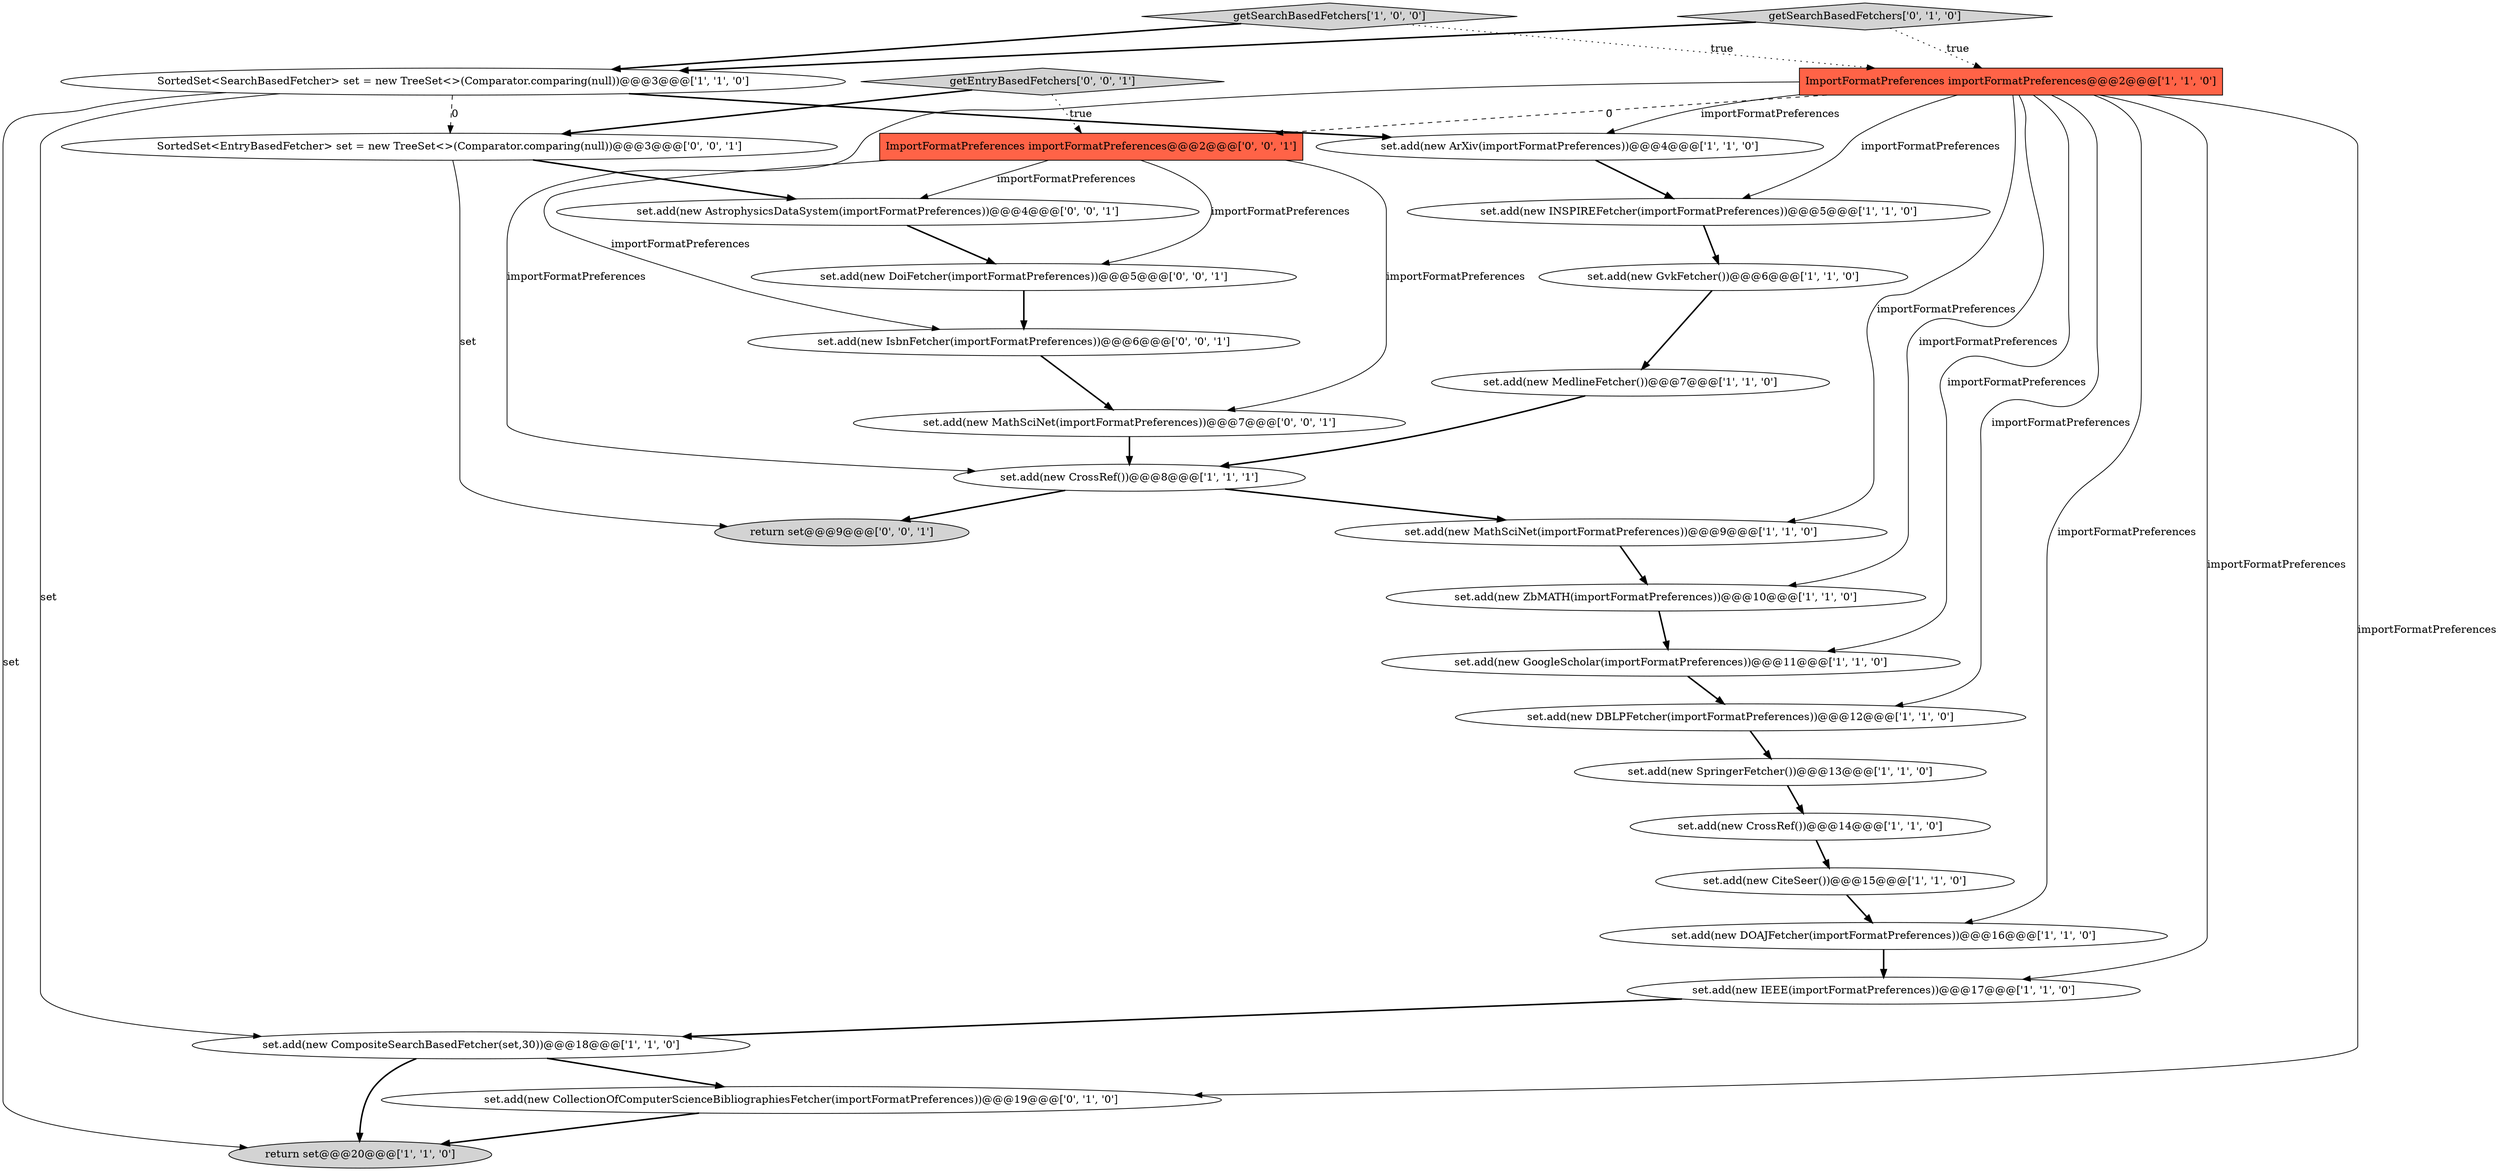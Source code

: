 digraph {
11 [style = filled, label = "set.add(new ZbMATH(importFormatPreferences))@@@10@@@['1', '1', '0']", fillcolor = white, shape = ellipse image = "AAA0AAABBB1BBB"];
16 [style = filled, label = "set.add(new GvkFetcher())@@@6@@@['1', '1', '0']", fillcolor = white, shape = ellipse image = "AAA0AAABBB1BBB"];
25 [style = filled, label = "return set@@@9@@@['0', '0', '1']", fillcolor = lightgray, shape = ellipse image = "AAA0AAABBB3BBB"];
1 [style = filled, label = "set.add(new CrossRef())@@@14@@@['1', '1', '0']", fillcolor = white, shape = ellipse image = "AAA0AAABBB1BBB"];
19 [style = filled, label = "set.add(new CollectionOfComputerScienceBibliographiesFetcher(importFormatPreferences))@@@19@@@['0', '1', '0']", fillcolor = white, shape = ellipse image = "AAA1AAABBB2BBB"];
12 [style = filled, label = "return set@@@20@@@['1', '1', '0']", fillcolor = lightgray, shape = ellipse image = "AAA0AAABBB1BBB"];
9 [style = filled, label = "set.add(new CompositeSearchBasedFetcher(set,30))@@@18@@@['1', '1', '0']", fillcolor = white, shape = ellipse image = "AAA0AAABBB1BBB"];
27 [style = filled, label = "SortedSet<EntryBasedFetcher> set = new TreeSet<>(Comparator.comparing(null))@@@3@@@['0', '0', '1']", fillcolor = white, shape = ellipse image = "AAA0AAABBB3BBB"];
6 [style = filled, label = "set.add(new DBLPFetcher(importFormatPreferences))@@@12@@@['1', '1', '0']", fillcolor = white, shape = ellipse image = "AAA0AAABBB1BBB"];
21 [style = filled, label = "set.add(new MathSciNet(importFormatPreferences))@@@7@@@['0', '0', '1']", fillcolor = white, shape = ellipse image = "AAA0AAABBB3BBB"];
22 [style = filled, label = "set.add(new DoiFetcher(importFormatPreferences))@@@5@@@['0', '0', '1']", fillcolor = white, shape = ellipse image = "AAA0AAABBB3BBB"];
0 [style = filled, label = "set.add(new MedlineFetcher())@@@7@@@['1', '1', '0']", fillcolor = white, shape = ellipse image = "AAA0AAABBB1BBB"];
17 [style = filled, label = "set.add(new INSPIREFetcher(importFormatPreferences))@@@5@@@['1', '1', '0']", fillcolor = white, shape = ellipse image = "AAA0AAABBB1BBB"];
2 [style = filled, label = "set.add(new IEEE(importFormatPreferences))@@@17@@@['1', '1', '0']", fillcolor = white, shape = ellipse image = "AAA0AAABBB1BBB"];
15 [style = filled, label = "getSearchBasedFetchers['1', '0', '0']", fillcolor = lightgray, shape = diamond image = "AAA0AAABBB1BBB"];
3 [style = filled, label = "set.add(new ArXiv(importFormatPreferences))@@@4@@@['1', '1', '0']", fillcolor = white, shape = ellipse image = "AAA0AAABBB1BBB"];
14 [style = filled, label = "SortedSet<SearchBasedFetcher> set = new TreeSet<>(Comparator.comparing(null))@@@3@@@['1', '1', '0']", fillcolor = white, shape = ellipse image = "AAA0AAABBB1BBB"];
7 [style = filled, label = "set.add(new CiteSeer())@@@15@@@['1', '1', '0']", fillcolor = white, shape = ellipse image = "AAA0AAABBB1BBB"];
5 [style = filled, label = "set.add(new CrossRef())@@@8@@@['1', '1', '1']", fillcolor = white, shape = ellipse image = "AAA0AAABBB1BBB"];
23 [style = filled, label = "set.add(new IsbnFetcher(importFormatPreferences))@@@6@@@['0', '0', '1']", fillcolor = white, shape = ellipse image = "AAA0AAABBB3BBB"];
4 [style = filled, label = "set.add(new MathSciNet(importFormatPreferences))@@@9@@@['1', '1', '0']", fillcolor = white, shape = ellipse image = "AAA0AAABBB1BBB"];
20 [style = filled, label = "getSearchBasedFetchers['0', '1', '0']", fillcolor = lightgray, shape = diamond image = "AAA0AAABBB2BBB"];
10 [style = filled, label = "set.add(new GoogleScholar(importFormatPreferences))@@@11@@@['1', '1', '0']", fillcolor = white, shape = ellipse image = "AAA0AAABBB1BBB"];
18 [style = filled, label = "set.add(new SpringerFetcher())@@@13@@@['1', '1', '0']", fillcolor = white, shape = ellipse image = "AAA0AAABBB1BBB"];
28 [style = filled, label = "getEntryBasedFetchers['0', '0', '1']", fillcolor = lightgray, shape = diamond image = "AAA0AAABBB3BBB"];
26 [style = filled, label = "ImportFormatPreferences importFormatPreferences@@@2@@@['0', '0', '1']", fillcolor = tomato, shape = box image = "AAA0AAABBB3BBB"];
8 [style = filled, label = "ImportFormatPreferences importFormatPreferences@@@2@@@['1', '1', '0']", fillcolor = tomato, shape = box image = "AAA0AAABBB1BBB"];
13 [style = filled, label = "set.add(new DOAJFetcher(importFormatPreferences))@@@16@@@['1', '1', '0']", fillcolor = white, shape = ellipse image = "AAA0AAABBB1BBB"];
24 [style = filled, label = "set.add(new AstrophysicsDataSystem(importFormatPreferences))@@@4@@@['0', '0', '1']", fillcolor = white, shape = ellipse image = "AAA0AAABBB3BBB"];
9->19 [style = bold, label=""];
14->9 [style = solid, label="set"];
6->18 [style = bold, label=""];
14->27 [style = dashed, label="0"];
14->3 [style = bold, label=""];
8->19 [style = solid, label="importFormatPreferences"];
10->6 [style = bold, label=""];
28->26 [style = dotted, label="true"];
26->24 [style = solid, label="importFormatPreferences"];
4->11 [style = bold, label=""];
16->0 [style = bold, label=""];
26->23 [style = solid, label="importFormatPreferences"];
26->22 [style = solid, label="importFormatPreferences"];
8->13 [style = solid, label="importFormatPreferences"];
5->4 [style = bold, label=""];
8->6 [style = solid, label="importFormatPreferences"];
24->22 [style = bold, label=""];
7->13 [style = bold, label=""];
23->21 [style = bold, label=""];
28->27 [style = bold, label=""];
15->8 [style = dotted, label="true"];
14->12 [style = solid, label="set"];
3->17 [style = bold, label=""];
2->9 [style = bold, label=""];
27->24 [style = bold, label=""];
11->10 [style = bold, label=""];
8->5 [style = solid, label="importFormatPreferences"];
8->2 [style = solid, label="importFormatPreferences"];
15->14 [style = bold, label=""];
8->11 [style = solid, label="importFormatPreferences"];
5->25 [style = bold, label=""];
8->26 [style = dashed, label="0"];
21->5 [style = bold, label=""];
8->10 [style = solid, label="importFormatPreferences"];
8->17 [style = solid, label="importFormatPreferences"];
18->1 [style = bold, label=""];
8->3 [style = solid, label="importFormatPreferences"];
1->7 [style = bold, label=""];
0->5 [style = bold, label=""];
22->23 [style = bold, label=""];
20->8 [style = dotted, label="true"];
27->25 [style = solid, label="set"];
13->2 [style = bold, label=""];
20->14 [style = bold, label=""];
17->16 [style = bold, label=""];
19->12 [style = bold, label=""];
26->21 [style = solid, label="importFormatPreferences"];
9->12 [style = bold, label=""];
8->4 [style = solid, label="importFormatPreferences"];
}
